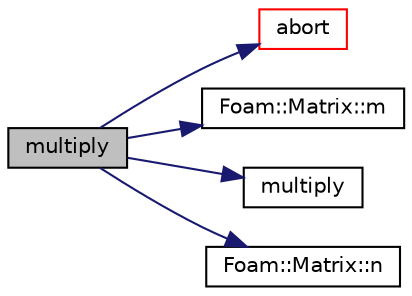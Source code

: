 digraph "multiply"
{
  bgcolor="transparent";
  edge [fontname="Helvetica",fontsize="10",labelfontname="Helvetica",labelfontsize="10"];
  node [fontname="Helvetica",fontsize="10",shape=record];
  rankdir="LR";
  Node125052 [label="multiply",height=0.2,width=0.4,color="black", fillcolor="grey75", style="filled", fontcolor="black"];
  Node125052 -> Node125053 [color="midnightblue",fontsize="10",style="solid",fontname="Helvetica"];
  Node125053 [label="abort",height=0.2,width=0.4,color="red",URL="$a21851.html#a447107a607d03e417307c203fa5fb44b"];
  Node125052 -> Node125098 [color="midnightblue",fontsize="10",style="solid",fontname="Helvetica"];
  Node125098 [label="Foam::Matrix::m",height=0.2,width=0.4,color="black",URL="$a27889.html#a910305ebc963132f09b276357a5a6da0",tooltip="Return the number of rows. "];
  Node125052 -> Node125099 [color="midnightblue",fontsize="10",style="solid",fontname="Helvetica"];
  Node125099 [label="multiply",height=0.2,width=0.4,color="black",URL="$a21851.html#ae81fb61e7069664388dff10a96a30486"];
  Node125052 -> Node125100 [color="midnightblue",fontsize="10",style="solid",fontname="Helvetica"];
  Node125100 [label="Foam::Matrix::n",height=0.2,width=0.4,color="black",URL="$a27889.html#a8a840ce72ef06572aff1f3e950889757",tooltip="Return the number of columns. "];
}
